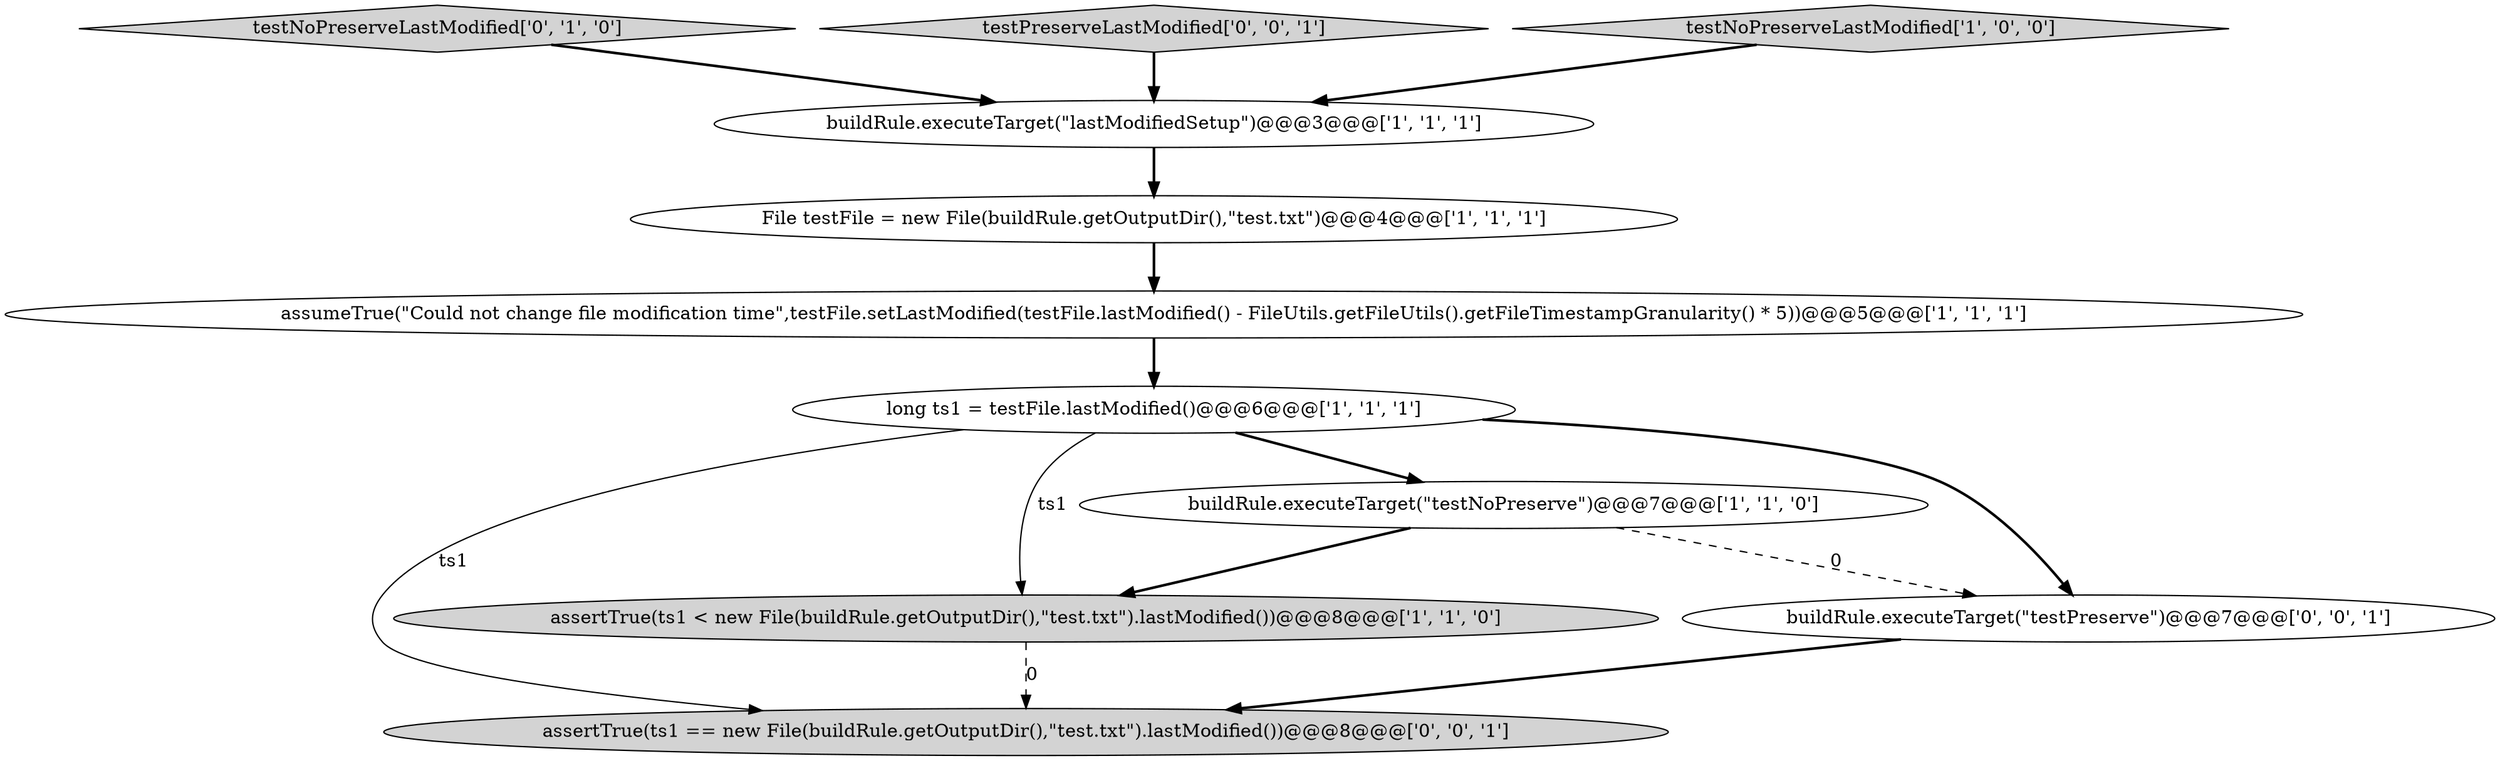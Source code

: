 digraph {
9 [style = filled, label = "assertTrue(ts1 == new File(buildRule.getOutputDir(),\"test.txt\").lastModified())@@@8@@@['0', '0', '1']", fillcolor = lightgray, shape = ellipse image = "AAA0AAABBB3BBB"];
1 [style = filled, label = "buildRule.executeTarget(\"testNoPreserve\")@@@7@@@['1', '1', '0']", fillcolor = white, shape = ellipse image = "AAA0AAABBB1BBB"];
10 [style = filled, label = "buildRule.executeTarget(\"testPreserve\")@@@7@@@['0', '0', '1']", fillcolor = white, shape = ellipse image = "AAA0AAABBB3BBB"];
3 [style = filled, label = "assumeTrue(\"Could not change file modification time\",testFile.setLastModified(testFile.lastModified() - FileUtils.getFileUtils().getFileTimestampGranularity() * 5))@@@5@@@['1', '1', '1']", fillcolor = white, shape = ellipse image = "AAA0AAABBB1BBB"];
4 [style = filled, label = "assertTrue(ts1 < new File(buildRule.getOutputDir(),\"test.txt\").lastModified())@@@8@@@['1', '1', '0']", fillcolor = lightgray, shape = ellipse image = "AAA0AAABBB1BBB"];
5 [style = filled, label = "buildRule.executeTarget(\"lastModifiedSetup\")@@@3@@@['1', '1', '1']", fillcolor = white, shape = ellipse image = "AAA0AAABBB1BBB"];
7 [style = filled, label = "testNoPreserveLastModified['0', '1', '0']", fillcolor = lightgray, shape = diamond image = "AAA0AAABBB2BBB"];
0 [style = filled, label = "File testFile = new File(buildRule.getOutputDir(),\"test.txt\")@@@4@@@['1', '1', '1']", fillcolor = white, shape = ellipse image = "AAA0AAABBB1BBB"];
8 [style = filled, label = "testPreserveLastModified['0', '0', '1']", fillcolor = lightgray, shape = diamond image = "AAA0AAABBB3BBB"];
2 [style = filled, label = "testNoPreserveLastModified['1', '0', '0']", fillcolor = lightgray, shape = diamond image = "AAA0AAABBB1BBB"];
6 [style = filled, label = "long ts1 = testFile.lastModified()@@@6@@@['1', '1', '1']", fillcolor = white, shape = ellipse image = "AAA0AAABBB1BBB"];
0->3 [style = bold, label=""];
6->9 [style = solid, label="ts1"];
6->1 [style = bold, label=""];
4->9 [style = dashed, label="0"];
3->6 [style = bold, label=""];
1->4 [style = bold, label=""];
7->5 [style = bold, label=""];
10->9 [style = bold, label=""];
6->4 [style = solid, label="ts1"];
1->10 [style = dashed, label="0"];
8->5 [style = bold, label=""];
5->0 [style = bold, label=""];
6->10 [style = bold, label=""];
2->5 [style = bold, label=""];
}
